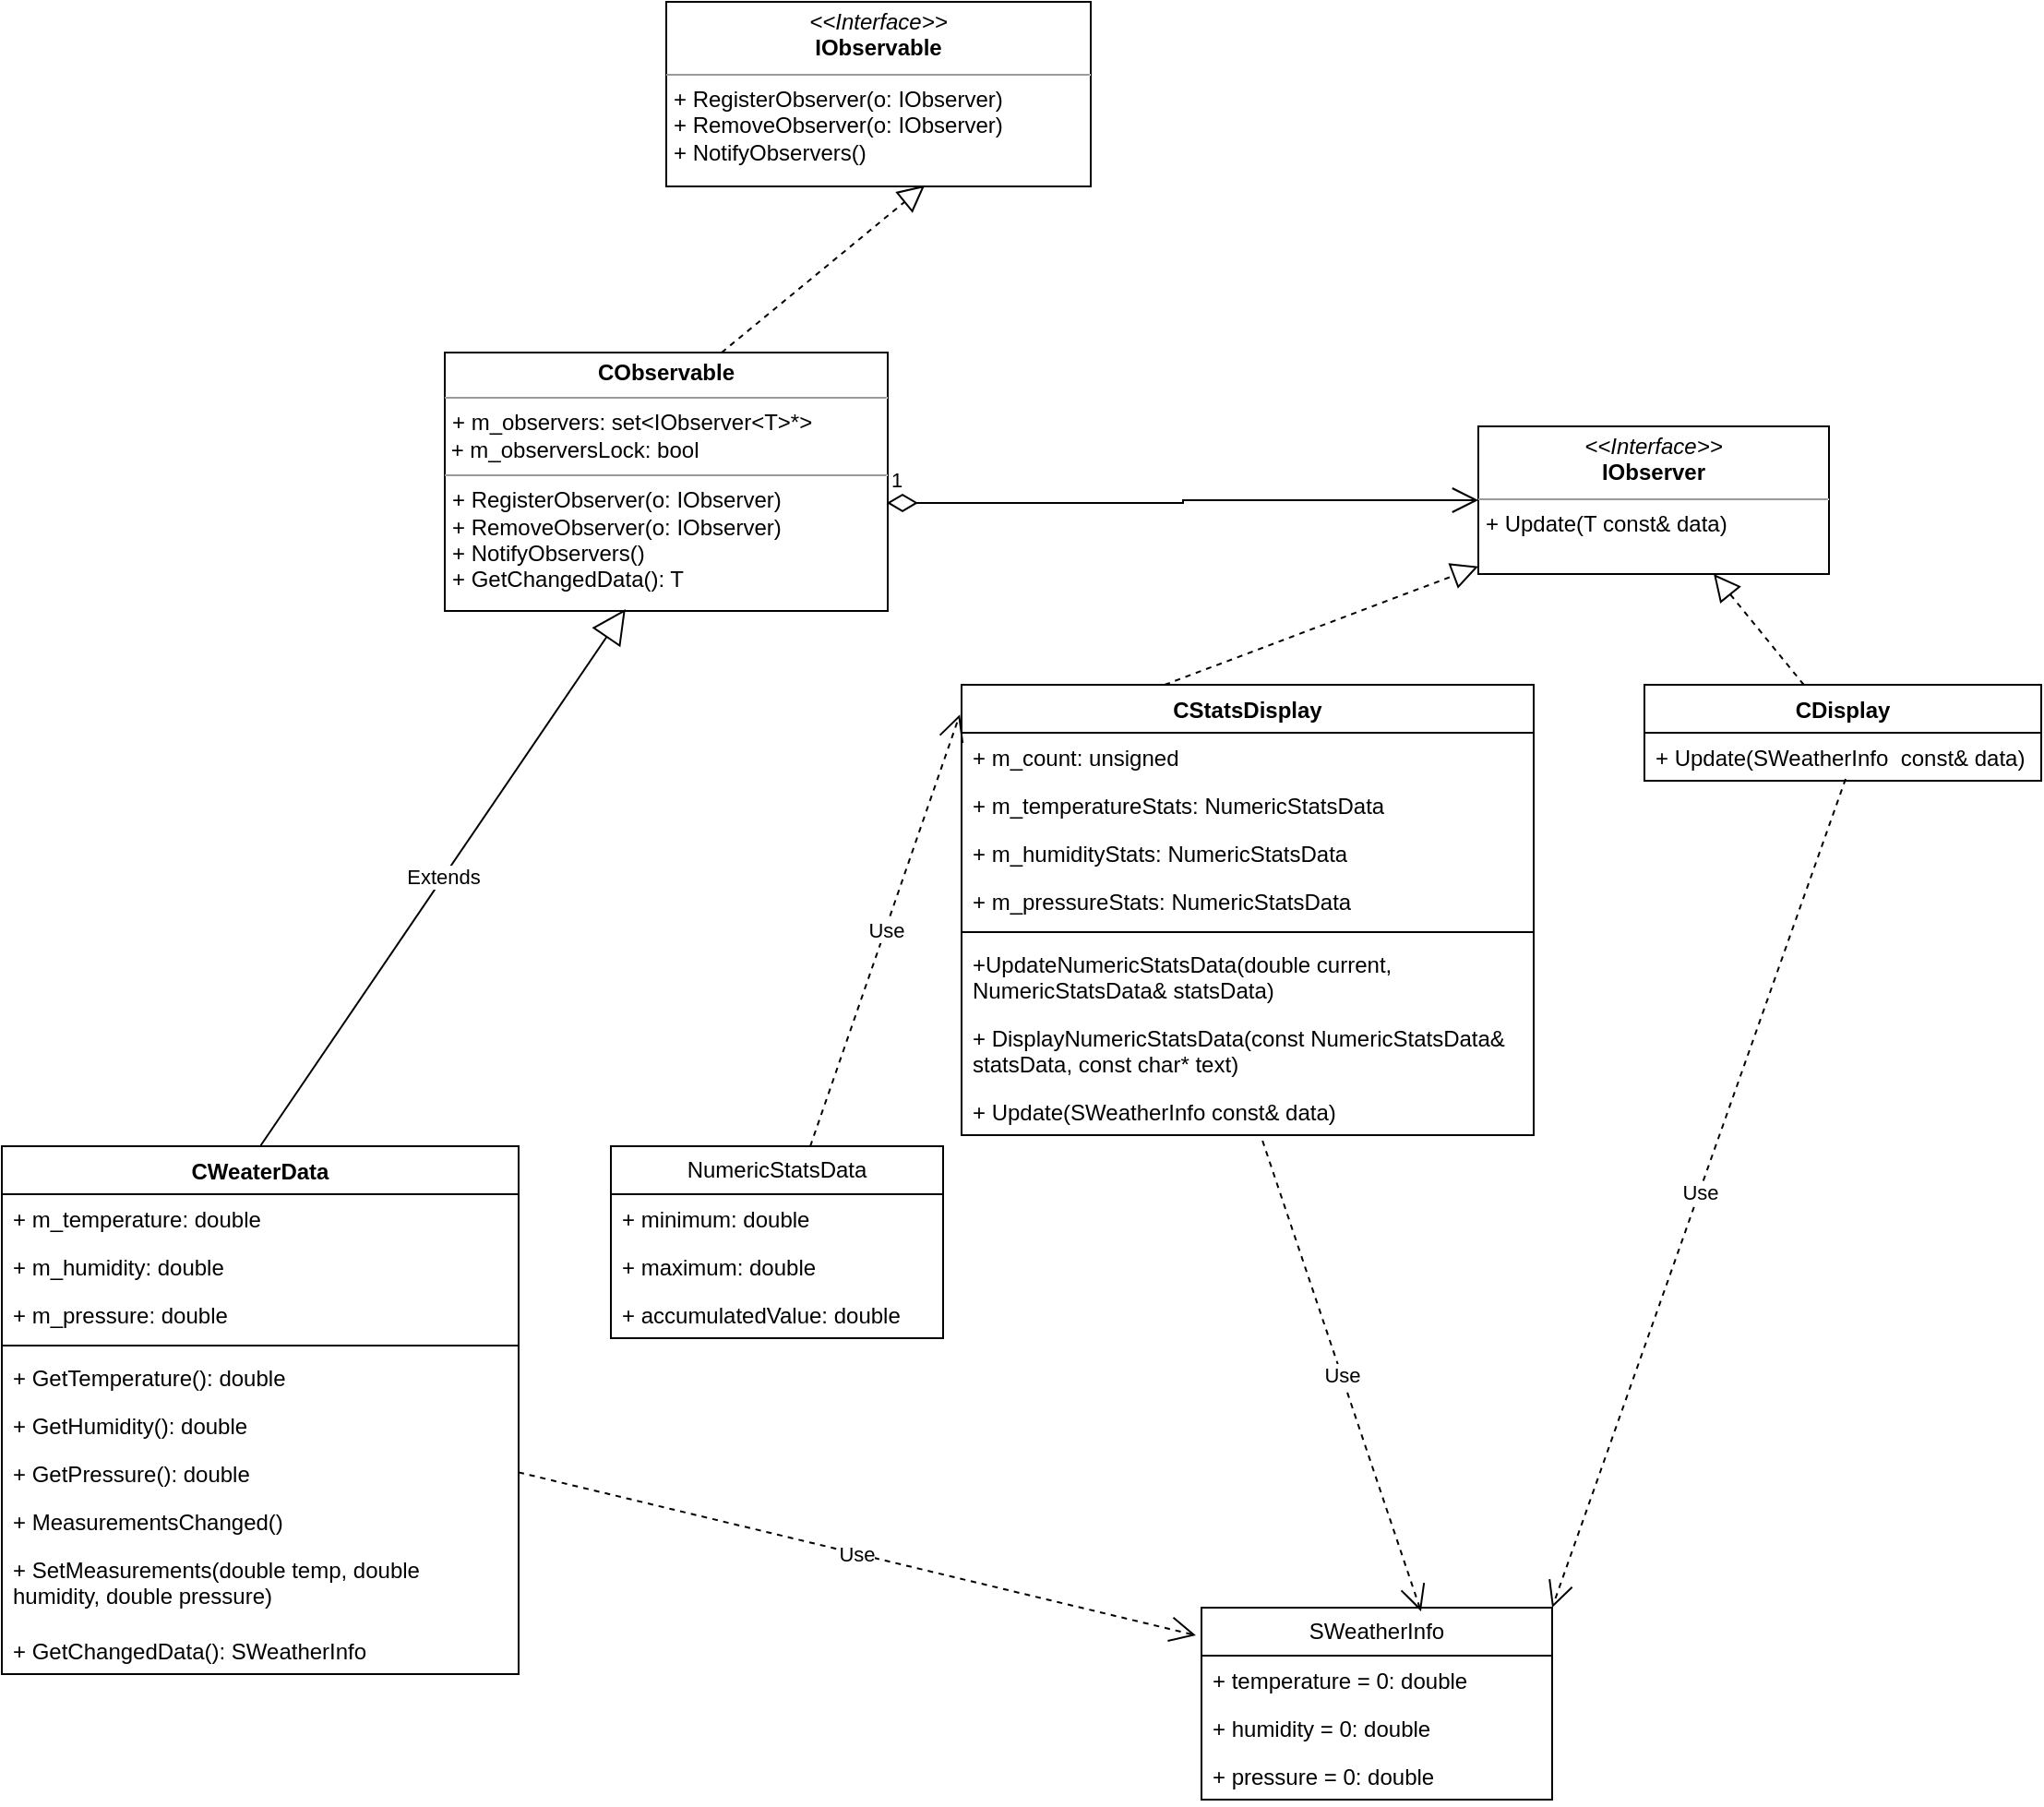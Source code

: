 <mxfile version="21.8.2" type="device">
  <diagram name="Страница — 1" id="0PHDKiHJxS3RhxXKbg0w">
    <mxGraphModel dx="1615" dy="822" grid="1" gridSize="10" guides="1" tooltips="1" connect="1" arrows="1" fold="1" page="1" pageScale="1" pageWidth="827" pageHeight="1169" math="0" shadow="0">
      <root>
        <mxCell id="0" />
        <mxCell id="1" parent="0" />
        <mxCell id="WZDHdvY3k6hOrFo5eirZ-2" value="&lt;p style=&quot;margin:0px;margin-top:4px;text-align:center;&quot;&gt;&lt;i&gt;&amp;lt;&amp;lt;Interface&amp;gt;&amp;gt;&lt;/i&gt;&lt;br&gt;&lt;b&gt;IObserver&lt;/b&gt;&lt;/p&gt;&lt;hr size=&quot;1&quot;&gt;&lt;p style=&quot;margin:0px;margin-left:4px;&quot;&gt;+ Update(T const&amp;amp; data)&lt;br&gt;&lt;/p&gt;" style="verticalAlign=top;align=left;overflow=fill;fontSize=12;fontFamily=Helvetica;html=1;whiteSpace=wrap;" vertex="1" parent="1">
          <mxGeometry x="840" y="260" width="190" height="80" as="geometry" />
        </mxCell>
        <mxCell id="WZDHdvY3k6hOrFo5eirZ-3" value="&lt;p style=&quot;margin:0px;margin-top:4px;text-align:center;&quot;&gt;&lt;i&gt;&amp;lt;&amp;lt;Interface&amp;gt;&amp;gt;&lt;/i&gt;&lt;br&gt;&lt;b&gt;IObservable&lt;/b&gt;&lt;/p&gt;&lt;hr size=&quot;1&quot;&gt;&lt;p style=&quot;border-color: var(--border-color); margin: 0px 0px 0px 4px;&quot;&gt;+ RegisterObserver(o: IObserver)&lt;/p&gt;&lt;p style=&quot;border-color: var(--border-color); margin: 0px 0px 0px 4px;&quot;&gt;+ RemoveObserver(o: IObserver)&lt;/p&gt;&lt;p style=&quot;border-color: var(--border-color); margin: 0px 0px 0px 4px;&quot;&gt;+ NotifyObservers()&lt;/p&gt;" style="verticalAlign=top;align=left;overflow=fill;fontSize=12;fontFamily=Helvetica;html=1;whiteSpace=wrap;" vertex="1" parent="1">
          <mxGeometry x="400" y="30" width="230" height="100" as="geometry" />
        </mxCell>
        <mxCell id="WZDHdvY3k6hOrFo5eirZ-4" value="&lt;p style=&quot;margin:0px;margin-top:4px;text-align:center;&quot;&gt;&lt;b&gt;CObservable&lt;/b&gt;&lt;/p&gt;&lt;hr size=&quot;1&quot;&gt;&lt;p style=&quot;margin:0px;margin-left:4px;&quot;&gt;+ m_observers: set&amp;lt;IObserver&amp;lt;T&amp;gt;*&amp;gt;&lt;/p&gt;&amp;nbsp;+ m_observersLock: bool&lt;br&gt;&lt;hr size=&quot;1&quot;&gt;&lt;p style=&quot;border-color: var(--border-color); margin: 0px 0px 0px 4px;&quot;&gt;+ RegisterObserver(o: IObserver)&lt;/p&gt;&lt;p style=&quot;border-color: var(--border-color); margin: 0px 0px 0px 4px;&quot;&gt;+ RemoveObserver(o: IObserver)&lt;/p&gt;&lt;p style=&quot;border-color: var(--border-color); margin: 0px 0px 0px 4px;&quot;&gt;+ NotifyObservers()&lt;/p&gt;&lt;p style=&quot;border-color: var(--border-color); margin: 0px 0px 0px 4px;&quot;&gt;+ GetChangedData(): T&lt;/p&gt;" style="verticalAlign=top;align=left;overflow=fill;fontSize=12;fontFamily=Helvetica;html=1;whiteSpace=wrap;" vertex="1" parent="1">
          <mxGeometry x="280" y="220" width="240" height="140" as="geometry" />
        </mxCell>
        <mxCell id="WZDHdvY3k6hOrFo5eirZ-6" value="1" style="endArrow=open;html=1;endSize=12;startArrow=diamondThin;startSize=14;startFill=0;edgeStyle=orthogonalEdgeStyle;align=left;verticalAlign=bottom;rounded=0;entryX=0;entryY=0.5;entryDx=0;entryDy=0;exitX=0.998;exitY=0.582;exitDx=0;exitDy=0;exitPerimeter=0;" edge="1" parent="1" source="WZDHdvY3k6hOrFo5eirZ-4" target="WZDHdvY3k6hOrFo5eirZ-2">
          <mxGeometry x="-1" y="3" relative="1" as="geometry">
            <mxPoint x="560" y="140" as="sourcePoint" />
            <mxPoint x="720" y="140" as="targetPoint" />
          </mxGeometry>
        </mxCell>
        <mxCell id="WZDHdvY3k6hOrFo5eirZ-7" value="SWeatherInfo" style="swimlane;fontStyle=0;childLayout=stackLayout;horizontal=1;startSize=26;fillColor=none;horizontalStack=0;resizeParent=1;resizeParentMax=0;resizeLast=0;collapsible=1;marginBottom=0;whiteSpace=wrap;html=1;" vertex="1" parent="1">
          <mxGeometry x="690" y="900" width="190" height="104" as="geometry" />
        </mxCell>
        <mxCell id="WZDHdvY3k6hOrFo5eirZ-8" value="+ temperature = 0: double" style="text;strokeColor=none;fillColor=none;align=left;verticalAlign=top;spacingLeft=4;spacingRight=4;overflow=hidden;rotatable=0;points=[[0,0.5],[1,0.5]];portConstraint=eastwest;whiteSpace=wrap;html=1;" vertex="1" parent="WZDHdvY3k6hOrFo5eirZ-7">
          <mxGeometry y="26" width="190" height="26" as="geometry" />
        </mxCell>
        <mxCell id="WZDHdvY3k6hOrFo5eirZ-9" value="+ humidity = 0: double" style="text;strokeColor=none;fillColor=none;align=left;verticalAlign=top;spacingLeft=4;spacingRight=4;overflow=hidden;rotatable=0;points=[[0,0.5],[1,0.5]];portConstraint=eastwest;whiteSpace=wrap;html=1;" vertex="1" parent="WZDHdvY3k6hOrFo5eirZ-7">
          <mxGeometry y="52" width="190" height="26" as="geometry" />
        </mxCell>
        <mxCell id="WZDHdvY3k6hOrFo5eirZ-10" value="+ pressure = 0: double" style="text;strokeColor=none;fillColor=none;align=left;verticalAlign=top;spacingLeft=4;spacingRight=4;overflow=hidden;rotatable=0;points=[[0,0.5],[1,0.5]];portConstraint=eastwest;whiteSpace=wrap;html=1;" vertex="1" parent="WZDHdvY3k6hOrFo5eirZ-7">
          <mxGeometry y="78" width="190" height="26" as="geometry" />
        </mxCell>
        <mxCell id="WZDHdvY3k6hOrFo5eirZ-11" value="CDisplay" style="swimlane;fontStyle=1;align=center;verticalAlign=top;childLayout=stackLayout;horizontal=1;startSize=26;horizontalStack=0;resizeParent=1;resizeParentMax=0;resizeLast=0;collapsible=1;marginBottom=0;whiteSpace=wrap;html=1;" vertex="1" parent="1">
          <mxGeometry x="930" y="400" width="215" height="52" as="geometry" />
        </mxCell>
        <mxCell id="WZDHdvY3k6hOrFo5eirZ-14" value="+ Update(SWeatherInfo&amp;nbsp; const&amp;amp; data)" style="text;strokeColor=none;fillColor=none;align=left;verticalAlign=top;spacingLeft=4;spacingRight=4;overflow=hidden;rotatable=0;points=[[0,0.5],[1,0.5]];portConstraint=eastwest;whiteSpace=wrap;html=1;" vertex="1" parent="WZDHdvY3k6hOrFo5eirZ-11">
          <mxGeometry y="26" width="215" height="26" as="geometry" />
        </mxCell>
        <mxCell id="WZDHdvY3k6hOrFo5eirZ-16" value="Use" style="endArrow=open;endSize=12;dashed=1;html=1;rounded=0;exitX=0.507;exitY=0.962;exitDx=0;exitDy=0;entryX=1;entryY=0;entryDx=0;entryDy=0;exitPerimeter=0;" edge="1" parent="1" source="WZDHdvY3k6hOrFo5eirZ-14" target="WZDHdvY3k6hOrFo5eirZ-7">
          <mxGeometry width="160" relative="1" as="geometry">
            <mxPoint x="1030" y="420" as="sourcePoint" />
            <mxPoint x="1190" y="420" as="targetPoint" />
          </mxGeometry>
        </mxCell>
        <mxCell id="WZDHdvY3k6hOrFo5eirZ-17" value="CStatsDisplay" style="swimlane;fontStyle=1;align=center;verticalAlign=top;childLayout=stackLayout;horizontal=1;startSize=26;horizontalStack=0;resizeParent=1;resizeParentMax=0;resizeLast=0;collapsible=1;marginBottom=0;whiteSpace=wrap;html=1;" vertex="1" parent="1">
          <mxGeometry x="560" y="400" width="310" height="244" as="geometry" />
        </mxCell>
        <mxCell id="WZDHdvY3k6hOrFo5eirZ-18" value="+ m_count: unsigned&amp;nbsp;" style="text;strokeColor=none;fillColor=none;align=left;verticalAlign=top;spacingLeft=4;spacingRight=4;overflow=hidden;rotatable=0;points=[[0,0.5],[1,0.5]];portConstraint=eastwest;whiteSpace=wrap;html=1;" vertex="1" parent="WZDHdvY3k6hOrFo5eirZ-17">
          <mxGeometry y="26" width="310" height="26" as="geometry" />
        </mxCell>
        <mxCell id="WZDHdvY3k6hOrFo5eirZ-33" value="+ m_temperatureStats: NumericStatsData" style="text;strokeColor=none;fillColor=none;align=left;verticalAlign=top;spacingLeft=4;spacingRight=4;overflow=hidden;rotatable=0;points=[[0,0.5],[1,0.5]];portConstraint=eastwest;whiteSpace=wrap;html=1;" vertex="1" parent="WZDHdvY3k6hOrFo5eirZ-17">
          <mxGeometry y="52" width="310" height="26" as="geometry" />
        </mxCell>
        <mxCell id="WZDHdvY3k6hOrFo5eirZ-32" value="+ m_humidityStats: NumericStatsData" style="text;strokeColor=none;fillColor=none;align=left;verticalAlign=top;spacingLeft=4;spacingRight=4;overflow=hidden;rotatable=0;points=[[0,0.5],[1,0.5]];portConstraint=eastwest;whiteSpace=wrap;html=1;" vertex="1" parent="WZDHdvY3k6hOrFo5eirZ-17">
          <mxGeometry y="78" width="310" height="26" as="geometry" />
        </mxCell>
        <mxCell id="WZDHdvY3k6hOrFo5eirZ-34" value="+ m_pressureStats: NumericStatsData" style="text;strokeColor=none;fillColor=none;align=left;verticalAlign=top;spacingLeft=4;spacingRight=4;overflow=hidden;rotatable=0;points=[[0,0.5],[1,0.5]];portConstraint=eastwest;whiteSpace=wrap;html=1;" vertex="1" parent="WZDHdvY3k6hOrFo5eirZ-17">
          <mxGeometry y="104" width="310" height="26" as="geometry" />
        </mxCell>
        <mxCell id="WZDHdvY3k6hOrFo5eirZ-19" value="" style="line;strokeWidth=1;fillColor=none;align=left;verticalAlign=middle;spacingTop=-1;spacingLeft=3;spacingRight=3;rotatable=0;labelPosition=right;points=[];portConstraint=eastwest;strokeColor=inherit;" vertex="1" parent="WZDHdvY3k6hOrFo5eirZ-17">
          <mxGeometry y="130" width="310" height="8" as="geometry" />
        </mxCell>
        <mxCell id="WZDHdvY3k6hOrFo5eirZ-20" value="+UpdateNumericStatsData(double current, NumericStatsData&amp;amp; statsData)" style="text;strokeColor=none;fillColor=none;align=left;verticalAlign=top;spacingLeft=4;spacingRight=4;overflow=hidden;rotatable=0;points=[[0,0.5],[1,0.5]];portConstraint=eastwest;whiteSpace=wrap;html=1;" vertex="1" parent="WZDHdvY3k6hOrFo5eirZ-17">
          <mxGeometry y="138" width="310" height="40" as="geometry" />
        </mxCell>
        <mxCell id="WZDHdvY3k6hOrFo5eirZ-29" value="+&amp;nbsp;DisplayNumericStatsData(const NumericStatsData&amp;amp; statsData, const char* text)" style="text;strokeColor=none;fillColor=none;align=left;verticalAlign=top;spacingLeft=4;spacingRight=4;overflow=hidden;rotatable=0;points=[[0,0.5],[1,0.5]];portConstraint=eastwest;whiteSpace=wrap;html=1;" vertex="1" parent="WZDHdvY3k6hOrFo5eirZ-17">
          <mxGeometry y="178" width="310" height="40" as="geometry" />
        </mxCell>
        <mxCell id="WZDHdvY3k6hOrFo5eirZ-30" value="+ Update(SWeatherInfo const&amp;amp; data)" style="text;strokeColor=none;fillColor=none;align=left;verticalAlign=top;spacingLeft=4;spacingRight=4;overflow=hidden;rotatable=0;points=[[0,0.5],[1,0.5]];portConstraint=eastwest;whiteSpace=wrap;html=1;" vertex="1" parent="WZDHdvY3k6hOrFo5eirZ-17">
          <mxGeometry y="218" width="310" height="26" as="geometry" />
        </mxCell>
        <mxCell id="WZDHdvY3k6hOrFo5eirZ-21" value="NumericStatsData" style="swimlane;fontStyle=0;childLayout=stackLayout;horizontal=1;startSize=26;fillColor=none;horizontalStack=0;resizeParent=1;resizeParentMax=0;resizeLast=0;collapsible=1;marginBottom=0;whiteSpace=wrap;html=1;" vertex="1" parent="1">
          <mxGeometry x="370" y="650" width="180" height="104" as="geometry" />
        </mxCell>
        <mxCell id="WZDHdvY3k6hOrFo5eirZ-22" value="+ minimum: double" style="text;strokeColor=none;fillColor=none;align=left;verticalAlign=top;spacingLeft=4;spacingRight=4;overflow=hidden;rotatable=0;points=[[0,0.5],[1,0.5]];portConstraint=eastwest;whiteSpace=wrap;html=1;" vertex="1" parent="WZDHdvY3k6hOrFo5eirZ-21">
          <mxGeometry y="26" width="180" height="26" as="geometry" />
        </mxCell>
        <mxCell id="WZDHdvY3k6hOrFo5eirZ-23" value="+ maximum: double" style="text;strokeColor=none;fillColor=none;align=left;verticalAlign=top;spacingLeft=4;spacingRight=4;overflow=hidden;rotatable=0;points=[[0,0.5],[1,0.5]];portConstraint=eastwest;whiteSpace=wrap;html=1;" vertex="1" parent="WZDHdvY3k6hOrFo5eirZ-21">
          <mxGeometry y="52" width="180" height="26" as="geometry" />
        </mxCell>
        <mxCell id="WZDHdvY3k6hOrFo5eirZ-24" value="+ accumulatedValue: double" style="text;strokeColor=none;fillColor=none;align=left;verticalAlign=top;spacingLeft=4;spacingRight=4;overflow=hidden;rotatable=0;points=[[0,0.5],[1,0.5]];portConstraint=eastwest;whiteSpace=wrap;html=1;" vertex="1" parent="WZDHdvY3k6hOrFo5eirZ-21">
          <mxGeometry y="78" width="180" height="26" as="geometry" />
        </mxCell>
        <mxCell id="WZDHdvY3k6hOrFo5eirZ-35" value="Use" style="endArrow=open;endSize=12;dashed=1;html=1;rounded=0;entryX=-0.003;entryY=0.066;entryDx=0;entryDy=0;entryPerimeter=0;" edge="1" parent="1" source="WZDHdvY3k6hOrFo5eirZ-21" target="WZDHdvY3k6hOrFo5eirZ-17">
          <mxGeometry width="160" relative="1" as="geometry">
            <mxPoint x="730" y="460" as="sourcePoint" />
            <mxPoint x="890" y="460" as="targetPoint" />
          </mxGeometry>
        </mxCell>
        <mxCell id="WZDHdvY3k6hOrFo5eirZ-36" value="Use" style="endArrow=open;endSize=12;dashed=1;html=1;rounded=0;entryX=0.626;entryY=0.019;entryDx=0;entryDy=0;entryPerimeter=0;exitX=0.526;exitY=1.115;exitDx=0;exitDy=0;exitPerimeter=0;" edge="1" parent="1" source="WZDHdvY3k6hOrFo5eirZ-30" target="WZDHdvY3k6hOrFo5eirZ-7">
          <mxGeometry width="160" relative="1" as="geometry">
            <mxPoint x="730" y="460" as="sourcePoint" />
            <mxPoint x="890" y="460" as="targetPoint" />
          </mxGeometry>
        </mxCell>
        <mxCell id="WZDHdvY3k6hOrFo5eirZ-37" value="CWeaterData" style="swimlane;fontStyle=1;align=center;verticalAlign=top;childLayout=stackLayout;horizontal=1;startSize=26;horizontalStack=0;resizeParent=1;resizeParentMax=0;resizeLast=0;collapsible=1;marginBottom=0;whiteSpace=wrap;html=1;" vertex="1" parent="1">
          <mxGeometry x="40" y="650" width="280" height="286" as="geometry" />
        </mxCell>
        <mxCell id="WZDHdvY3k6hOrFo5eirZ-38" value="+ m_temperature: double" style="text;strokeColor=none;fillColor=none;align=left;verticalAlign=top;spacingLeft=4;spacingRight=4;overflow=hidden;rotatable=0;points=[[0,0.5],[1,0.5]];portConstraint=eastwest;whiteSpace=wrap;html=1;" vertex="1" parent="WZDHdvY3k6hOrFo5eirZ-37">
          <mxGeometry y="26" width="280" height="26" as="geometry" />
        </mxCell>
        <mxCell id="WZDHdvY3k6hOrFo5eirZ-44" value="+ m_humidity: double" style="text;strokeColor=none;fillColor=none;align=left;verticalAlign=top;spacingLeft=4;spacingRight=4;overflow=hidden;rotatable=0;points=[[0,0.5],[1,0.5]];portConstraint=eastwest;whiteSpace=wrap;html=1;" vertex="1" parent="WZDHdvY3k6hOrFo5eirZ-37">
          <mxGeometry y="52" width="280" height="26" as="geometry" />
        </mxCell>
        <mxCell id="WZDHdvY3k6hOrFo5eirZ-43" value="+ m_pressure: double" style="text;strokeColor=none;fillColor=none;align=left;verticalAlign=top;spacingLeft=4;spacingRight=4;overflow=hidden;rotatable=0;points=[[0,0.5],[1,0.5]];portConstraint=eastwest;whiteSpace=wrap;html=1;" vertex="1" parent="WZDHdvY3k6hOrFo5eirZ-37">
          <mxGeometry y="78" width="280" height="26" as="geometry" />
        </mxCell>
        <mxCell id="WZDHdvY3k6hOrFo5eirZ-39" value="" style="line;strokeWidth=1;fillColor=none;align=left;verticalAlign=middle;spacingTop=-1;spacingLeft=3;spacingRight=3;rotatable=0;labelPosition=right;points=[];portConstraint=eastwest;strokeColor=inherit;" vertex="1" parent="WZDHdvY3k6hOrFo5eirZ-37">
          <mxGeometry y="104" width="280" height="8" as="geometry" />
        </mxCell>
        <mxCell id="WZDHdvY3k6hOrFo5eirZ-40" value="+ GetTemperature(): double" style="text;strokeColor=none;fillColor=none;align=left;verticalAlign=top;spacingLeft=4;spacingRight=4;overflow=hidden;rotatable=0;points=[[0,0.5],[1,0.5]];portConstraint=eastwest;whiteSpace=wrap;html=1;" vertex="1" parent="WZDHdvY3k6hOrFo5eirZ-37">
          <mxGeometry y="112" width="280" height="26" as="geometry" />
        </mxCell>
        <mxCell id="WZDHdvY3k6hOrFo5eirZ-45" value="+ GetHumidity(): double" style="text;strokeColor=none;fillColor=none;align=left;verticalAlign=top;spacingLeft=4;spacingRight=4;overflow=hidden;rotatable=0;points=[[0,0.5],[1,0.5]];portConstraint=eastwest;whiteSpace=wrap;html=1;" vertex="1" parent="WZDHdvY3k6hOrFo5eirZ-37">
          <mxGeometry y="138" width="280" height="26" as="geometry" />
        </mxCell>
        <mxCell id="WZDHdvY3k6hOrFo5eirZ-46" value="+ GetPressure(): double" style="text;strokeColor=none;fillColor=none;align=left;verticalAlign=top;spacingLeft=4;spacingRight=4;overflow=hidden;rotatable=0;points=[[0,0.5],[1,0.5]];portConstraint=eastwest;whiteSpace=wrap;html=1;" vertex="1" parent="WZDHdvY3k6hOrFo5eirZ-37">
          <mxGeometry y="164" width="280" height="26" as="geometry" />
        </mxCell>
        <mxCell id="WZDHdvY3k6hOrFo5eirZ-48" value="+ MeasurementsChanged()" style="text;strokeColor=none;fillColor=none;align=left;verticalAlign=top;spacingLeft=4;spacingRight=4;overflow=hidden;rotatable=0;points=[[0,0.5],[1,0.5]];portConstraint=eastwest;whiteSpace=wrap;html=1;" vertex="1" parent="WZDHdvY3k6hOrFo5eirZ-37">
          <mxGeometry y="190" width="280" height="26" as="geometry" />
        </mxCell>
        <mxCell id="WZDHdvY3k6hOrFo5eirZ-49" value="+ SetMeasurements(double temp, double humidity, double pressure)" style="text;strokeColor=none;fillColor=none;align=left;verticalAlign=top;spacingLeft=4;spacingRight=4;overflow=hidden;rotatable=0;points=[[0,0.5],[1,0.5]];portConstraint=eastwest;whiteSpace=wrap;html=1;" vertex="1" parent="WZDHdvY3k6hOrFo5eirZ-37">
          <mxGeometry y="216" width="280" height="44" as="geometry" />
        </mxCell>
        <mxCell id="WZDHdvY3k6hOrFo5eirZ-47" value="+ GetChangedData(): SWeatherInfo" style="text;strokeColor=none;fillColor=none;align=left;verticalAlign=top;spacingLeft=4;spacingRight=4;overflow=hidden;rotatable=0;points=[[0,0.5],[1,0.5]];portConstraint=eastwest;whiteSpace=wrap;html=1;" vertex="1" parent="WZDHdvY3k6hOrFo5eirZ-37">
          <mxGeometry y="260" width="280" height="26" as="geometry" />
        </mxCell>
        <mxCell id="WZDHdvY3k6hOrFo5eirZ-41" value="Extends" style="endArrow=block;endSize=16;endFill=0;html=1;rounded=0;entryX=0.408;entryY=0.993;entryDx=0;entryDy=0;entryPerimeter=0;exitX=0.5;exitY=0;exitDx=0;exitDy=0;" edge="1" parent="1" source="WZDHdvY3k6hOrFo5eirZ-37" target="WZDHdvY3k6hOrFo5eirZ-4">
          <mxGeometry width="160" relative="1" as="geometry">
            <mxPoint x="200" y="640" as="sourcePoint" />
            <mxPoint x="360" y="640" as="targetPoint" />
          </mxGeometry>
        </mxCell>
        <mxCell id="WZDHdvY3k6hOrFo5eirZ-42" value="Use" style="endArrow=open;endSize=12;dashed=1;html=1;rounded=0;entryX=-0.016;entryY=0.144;entryDx=0;entryDy=0;entryPerimeter=0;" edge="1" parent="1" source="WZDHdvY3k6hOrFo5eirZ-37" target="WZDHdvY3k6hOrFo5eirZ-7">
          <mxGeometry width="160" relative="1" as="geometry">
            <mxPoint x="200" y="850" as="sourcePoint" />
            <mxPoint x="360" y="850" as="targetPoint" />
          </mxGeometry>
        </mxCell>
        <mxCell id="WZDHdvY3k6hOrFo5eirZ-50" value="" style="endArrow=block;dashed=1;endFill=0;endSize=12;html=1;rounded=0;exitX=0.625;exitY=0;exitDx=0;exitDy=0;exitPerimeter=0;entryX=0.609;entryY=0.994;entryDx=0;entryDy=0;entryPerimeter=0;" edge="1" parent="1" source="WZDHdvY3k6hOrFo5eirZ-4" target="WZDHdvY3k6hOrFo5eirZ-3">
          <mxGeometry width="160" relative="1" as="geometry">
            <mxPoint x="490" y="200" as="sourcePoint" />
            <mxPoint x="650" y="200" as="targetPoint" />
          </mxGeometry>
        </mxCell>
        <mxCell id="WZDHdvY3k6hOrFo5eirZ-51" value="" style="endArrow=block;dashed=1;endFill=0;endSize=12;html=1;rounded=0;exitX=0.355;exitY=0;exitDx=0;exitDy=0;exitPerimeter=0;" edge="1" parent="1" source="WZDHdvY3k6hOrFo5eirZ-17" target="WZDHdvY3k6hOrFo5eirZ-2">
          <mxGeometry width="160" relative="1" as="geometry">
            <mxPoint x="620" y="350" as="sourcePoint" />
            <mxPoint x="780" y="350" as="targetPoint" />
          </mxGeometry>
        </mxCell>
        <mxCell id="WZDHdvY3k6hOrFo5eirZ-52" value="" style="endArrow=block;dashed=1;endFill=0;endSize=12;html=1;rounded=0;" edge="1" parent="1" source="WZDHdvY3k6hOrFo5eirZ-11" target="WZDHdvY3k6hOrFo5eirZ-2">
          <mxGeometry width="160" relative="1" as="geometry">
            <mxPoint x="860" y="370" as="sourcePoint" />
            <mxPoint x="1020" y="370" as="targetPoint" />
          </mxGeometry>
        </mxCell>
      </root>
    </mxGraphModel>
  </diagram>
</mxfile>
